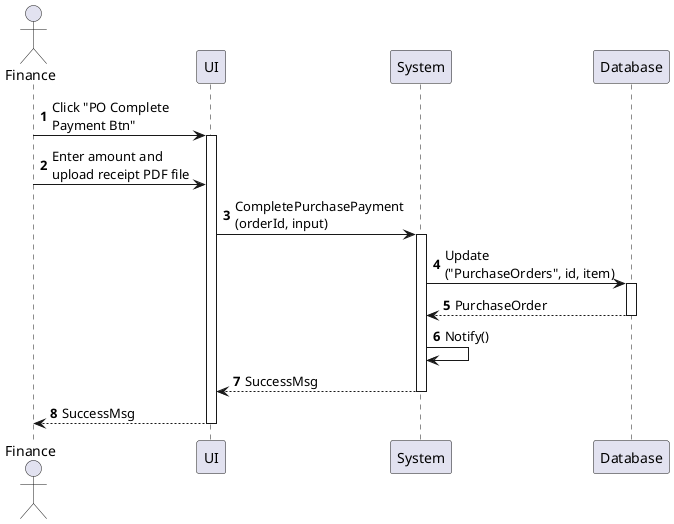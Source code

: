 @startuml purchase-order-complete-payment
autonumber

actor "Finance" as a
participant UI as f
participant System as b
participant Database as d

a -> f : Click "PO Complete\nPayment Btn"
activate f
a -> f : Enter amount and\nupload receipt PDF file
f -> b : CompletePurchasePayment\n(orderId, input)
activate b
b -> d : Update\n("PurchaseOrders", id, item)
activate d
return PurchaseOrder
b -> b : Notify()
return SuccessMsg
return SuccessMsg
@enduml